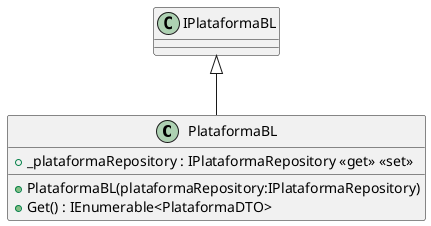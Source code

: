 @startuml
class PlataformaBL {
    + _plataformaRepository : IPlataformaRepository <<get>> <<set>>
    + PlataformaBL(plataformaRepository:IPlataformaRepository)
    + Get() : IEnumerable<PlataformaDTO>
}
IPlataformaBL <|-- PlataformaBL
@enduml
